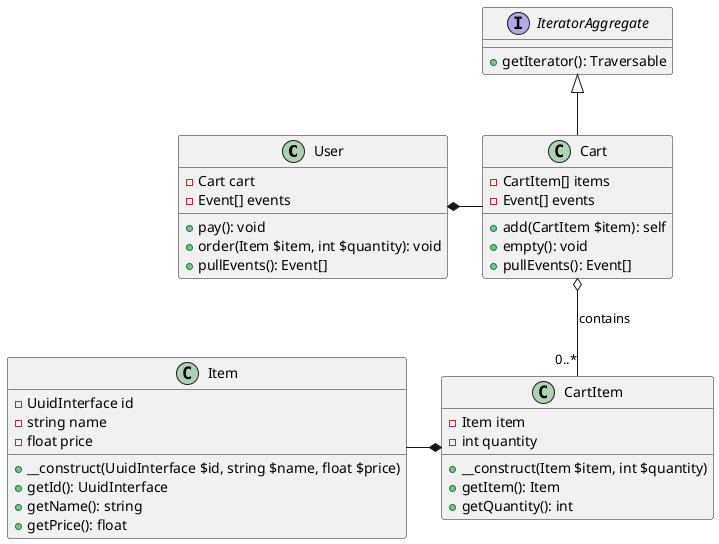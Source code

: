 @startuml

User *-right- Cart
Cart o-down- "0..*" CartItem: contains
CartItem *-left- Item

class User {
    -Cart cart
    -Event[] events
    +pay(): void
    +order(Item $item, int $quantity): void
    +pullEvents(): Event[]
}

interface IteratorAggregate {
	+getIterator(): Traversable
}

class Cart extends IteratorAggregate {
    -CartItem[] items
    -Event[] events
    +add(CartItem $item): self
    +empty(): void
    +pullEvents(): Event[]
}

class CartItem {
    -Item item
    -int quantity
    +__construct(Item $item, int $quantity)
    +getItem(): Item
    +getQuantity(): int
}

class Item {
    -UuidInterface id
    -string name
    -float price
    +__construct(UuidInterface $id, string $name, float $price)
    +getId(): UuidInterface
    +getName(): string
    +getPrice(): float
}
@enduml
